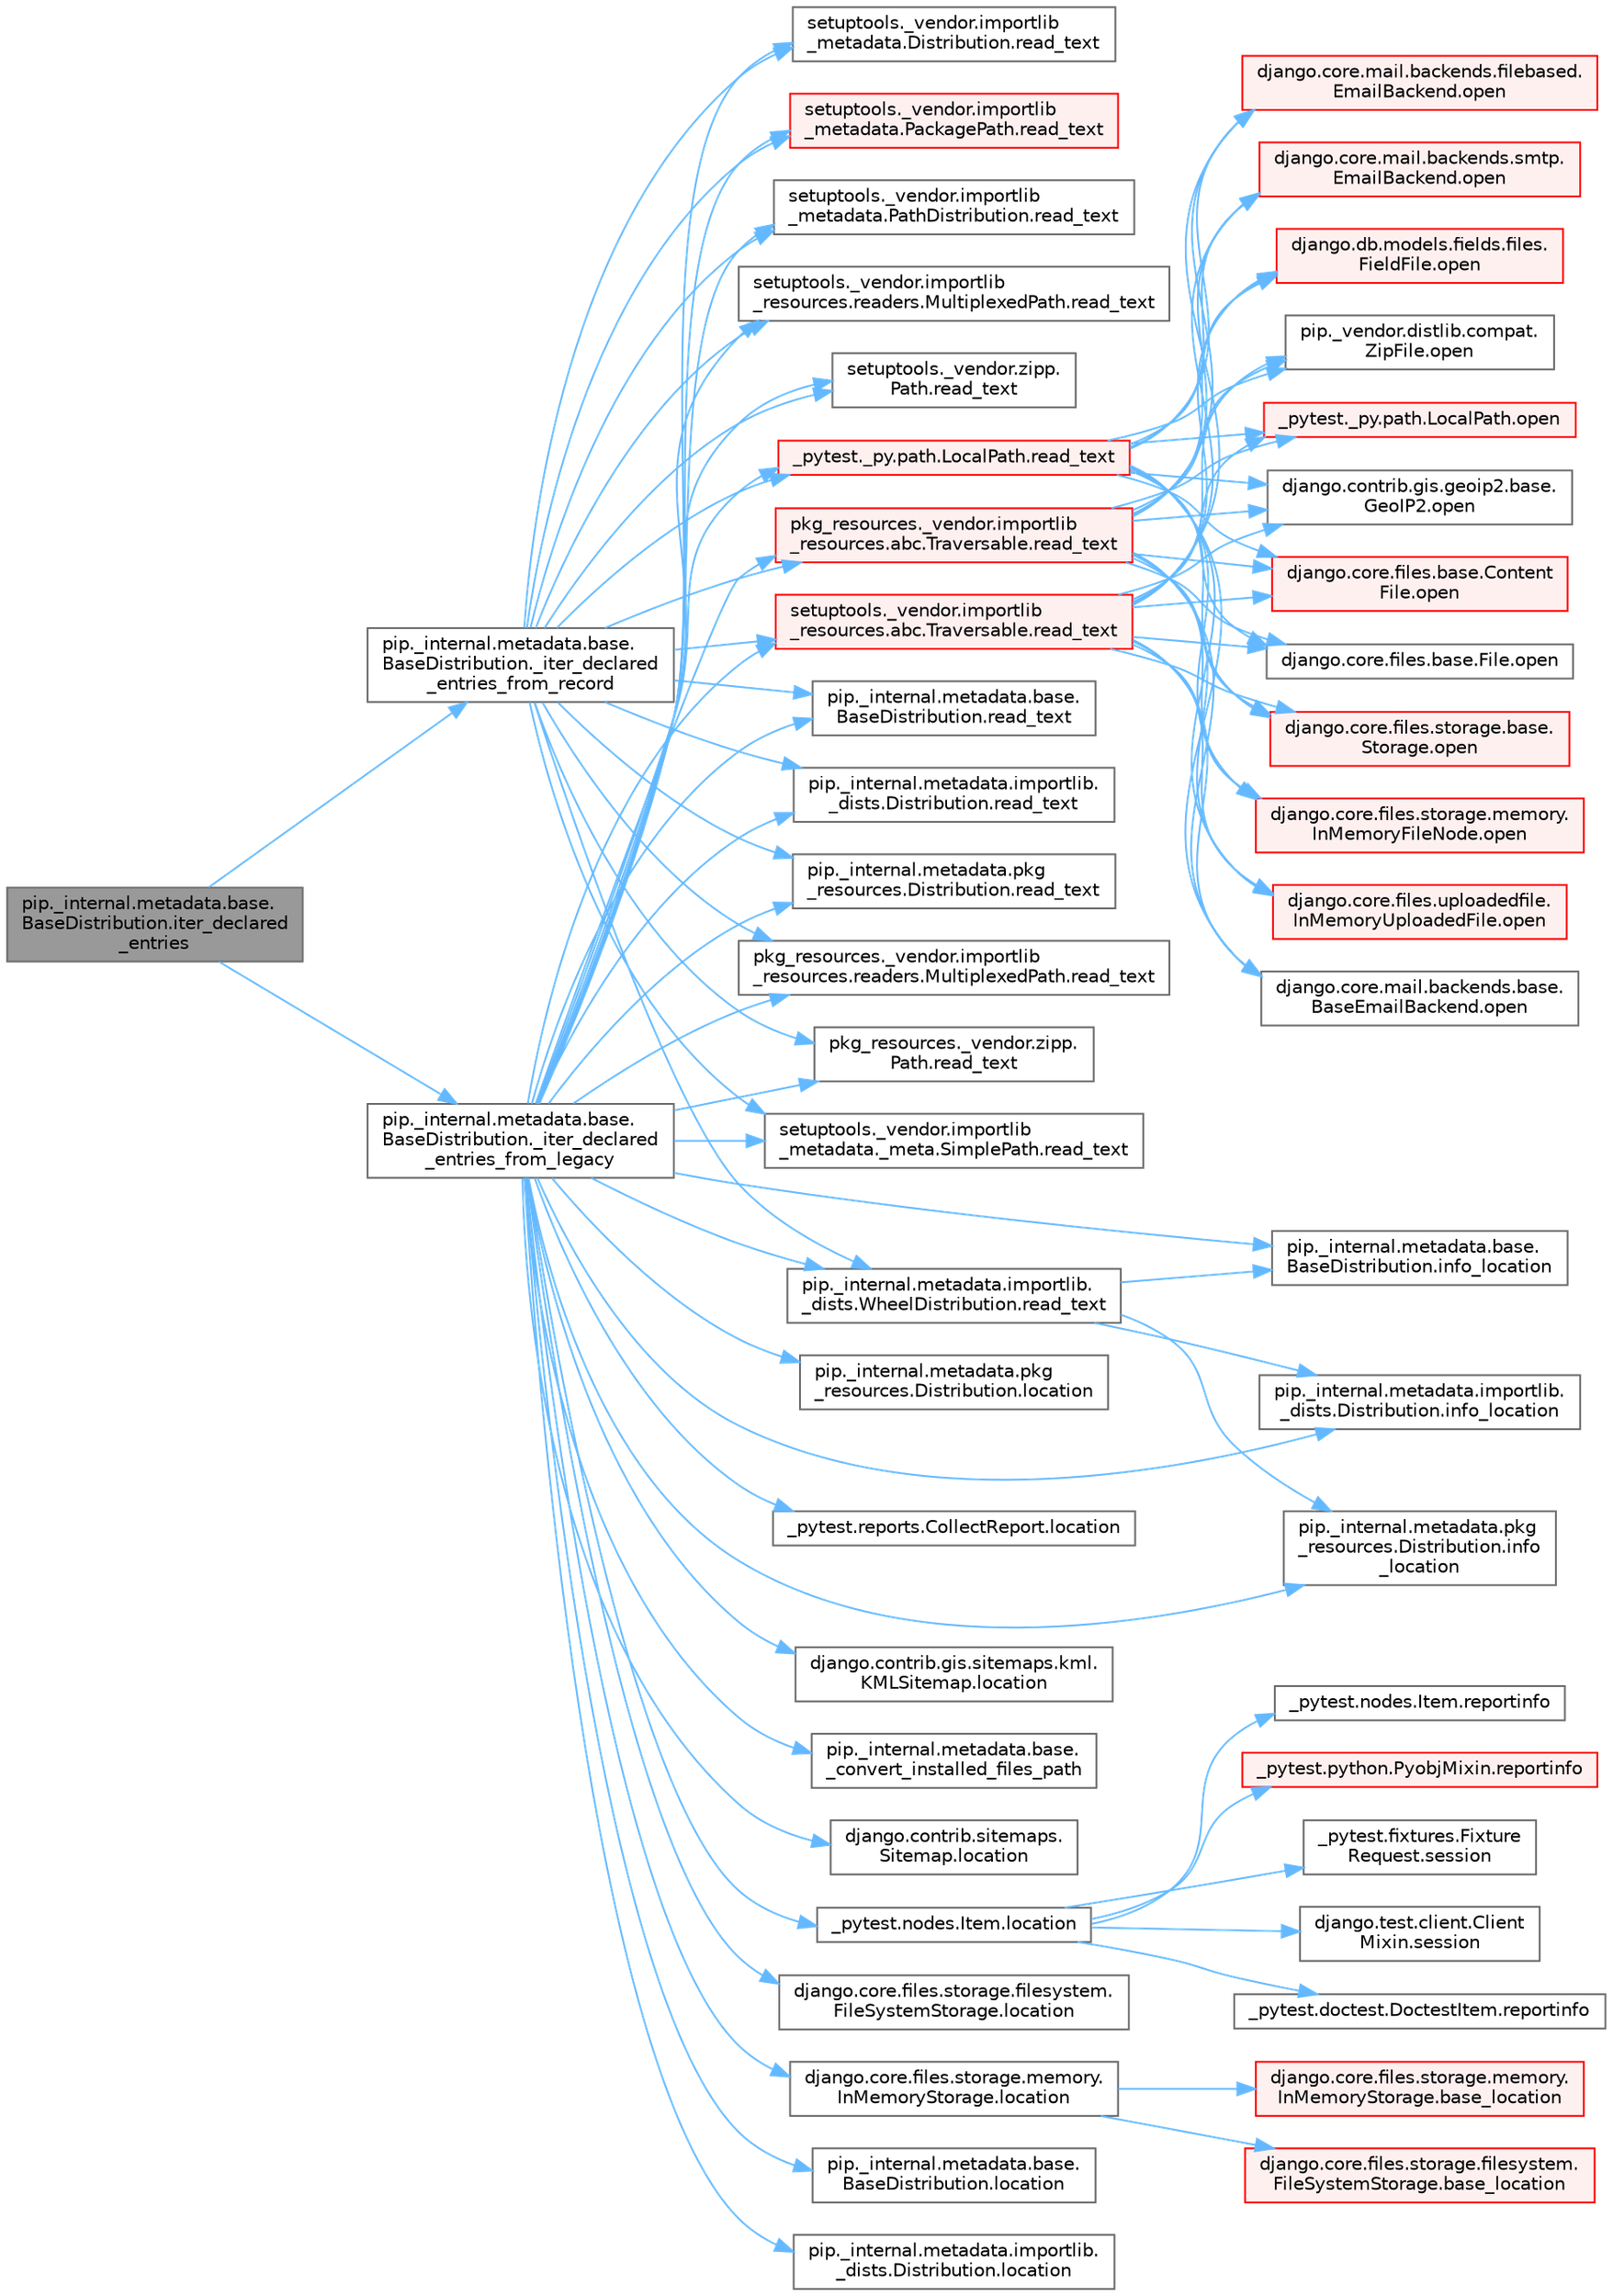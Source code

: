 digraph "pip._internal.metadata.base.BaseDistribution.iter_declared_entries"
{
 // LATEX_PDF_SIZE
  bgcolor="transparent";
  edge [fontname=Helvetica,fontsize=10,labelfontname=Helvetica,labelfontsize=10];
  node [fontname=Helvetica,fontsize=10,shape=box,height=0.2,width=0.4];
  rankdir="LR";
  Node1 [id="Node000001",label="pip._internal.metadata.base.\lBaseDistribution.iter_declared\l_entries",height=0.2,width=0.4,color="gray40", fillcolor="grey60", style="filled", fontcolor="black",tooltip=" "];
  Node1 -> Node2 [id="edge1_Node000001_Node000002",color="steelblue1",style="solid",tooltip=" "];
  Node2 [id="Node000002",label="pip._internal.metadata.base.\lBaseDistribution._iter_declared\l_entries_from_legacy",height=0.2,width=0.4,color="grey40", fillcolor="white", style="filled",URL="$classpip_1_1__internal_1_1metadata_1_1base_1_1_base_distribution.html#afe1092a9a3492091a1532c8907ccd9e8",tooltip=" "];
  Node2 -> Node3 [id="edge2_Node000002_Node000003",color="steelblue1",style="solid",tooltip=" "];
  Node3 [id="Node000003",label="pip._internal.metadata.base.\l_convert_installed_files_path",height=0.2,width=0.4,color="grey40", fillcolor="white", style="filled",URL="$namespacepip_1_1__internal_1_1metadata_1_1base.html#a5bb98a7afc297d8d7610f1fd4308ae6f",tooltip=" "];
  Node2 -> Node4 [id="edge3_Node000002_Node000004",color="steelblue1",style="solid",tooltip=" "];
  Node4 [id="Node000004",label="pip._internal.metadata.base.\lBaseDistribution.info_location",height=0.2,width=0.4,color="grey40", fillcolor="white", style="filled",URL="$classpip_1_1__internal_1_1metadata_1_1base_1_1_base_distribution.html#a56619abc0475c8d438b991f8d8e1a055",tooltip=" "];
  Node2 -> Node5 [id="edge4_Node000002_Node000005",color="steelblue1",style="solid",tooltip=" "];
  Node5 [id="Node000005",label="pip._internal.metadata.importlib.\l_dists.Distribution.info_location",height=0.2,width=0.4,color="grey40", fillcolor="white", style="filled",URL="$classpip_1_1__internal_1_1metadata_1_1importlib_1_1__dists_1_1_distribution.html#a5ae7e0b47bf345fbba0a250387f9f878",tooltip=" "];
  Node2 -> Node6 [id="edge5_Node000002_Node000006",color="steelblue1",style="solid",tooltip=" "];
  Node6 [id="Node000006",label="pip._internal.metadata.pkg\l_resources.Distribution.info\l_location",height=0.2,width=0.4,color="grey40", fillcolor="white", style="filled",URL="$classpip_1_1__internal_1_1metadata_1_1pkg__resources_1_1_distribution.html#a35090523d1446c5481fa719a98f60024",tooltip=" "];
  Node2 -> Node7 [id="edge6_Node000002_Node000007",color="steelblue1",style="solid",tooltip=" "];
  Node7 [id="Node000007",label="_pytest.nodes.Item.location",height=0.2,width=0.4,color="grey40", fillcolor="white", style="filled",URL="$class__pytest_1_1nodes_1_1_item.html#a09cd5bab99de1b92a3aa6f76ba8aa206",tooltip=" "];
  Node7 -> Node8 [id="edge7_Node000007_Node000008",color="steelblue1",style="solid",tooltip=" "];
  Node8 [id="Node000008",label="_pytest.doctest.DoctestItem.reportinfo",height=0.2,width=0.4,color="grey40", fillcolor="white", style="filled",URL="$class__pytest_1_1doctest_1_1_doctest_item.html#a00a7c63dfd7841cdaabdfa5868b3527e",tooltip=" "];
  Node7 -> Node9 [id="edge8_Node000007_Node000009",color="steelblue1",style="solid",tooltip=" "];
  Node9 [id="Node000009",label="_pytest.nodes.Item.reportinfo",height=0.2,width=0.4,color="grey40", fillcolor="white", style="filled",URL="$class__pytest_1_1nodes_1_1_item.html#acefddfa0bee9995e894706e25592e894",tooltip=" "];
  Node7 -> Node10 [id="edge9_Node000007_Node000010",color="steelblue1",style="solid",tooltip=" "];
  Node10 [id="Node000010",label="_pytest.python.PyobjMixin.reportinfo",height=0.2,width=0.4,color="red", fillcolor="#FFF0F0", style="filled",URL="$class__pytest_1_1python_1_1_pyobj_mixin.html#a2ca5e945a25b4905a7eb6c4f01f48191",tooltip=" "];
  Node7 -> Node16 [id="edge10_Node000007_Node000016",color="steelblue1",style="solid",tooltip=" "];
  Node16 [id="Node000016",label="_pytest.fixtures.Fixture\lRequest.session",height=0.2,width=0.4,color="grey40", fillcolor="white", style="filled",URL="$class__pytest_1_1fixtures_1_1_fixture_request.html#a036bd83bde7d69bd385c8404bb0f8dd7",tooltip=" "];
  Node7 -> Node17 [id="edge11_Node000007_Node000017",color="steelblue1",style="solid",tooltip=" "];
  Node17 [id="Node000017",label="django.test.client.Client\lMixin.session",height=0.2,width=0.4,color="grey40", fillcolor="white", style="filled",URL="$classdjango_1_1test_1_1client_1_1_client_mixin.html#af7f22841bb68fc37a4cccb6b8d92dc40",tooltip=" "];
  Node2 -> Node18 [id="edge12_Node000002_Node000018",color="steelblue1",style="solid",tooltip=" "];
  Node18 [id="Node000018",label="_pytest.reports.CollectReport.location",height=0.2,width=0.4,color="grey40", fillcolor="white", style="filled",URL="$class__pytest_1_1reports_1_1_collect_report.html#a3df6c3a6598c22fd46d30789b1a43393",tooltip=" "];
  Node2 -> Node19 [id="edge13_Node000002_Node000019",color="steelblue1",style="solid",tooltip=" "];
  Node19 [id="Node000019",label="django.contrib.gis.sitemaps.kml.\lKMLSitemap.location",height=0.2,width=0.4,color="grey40", fillcolor="white", style="filled",URL="$classdjango_1_1contrib_1_1gis_1_1sitemaps_1_1kml_1_1_k_m_l_sitemap.html#aeae9b718dc149bb1b470a9c52ac5628f",tooltip=" "];
  Node2 -> Node20 [id="edge14_Node000002_Node000020",color="steelblue1",style="solid",tooltip=" "];
  Node20 [id="Node000020",label="django.contrib.sitemaps.\lSitemap.location",height=0.2,width=0.4,color="grey40", fillcolor="white", style="filled",URL="$classdjango_1_1contrib_1_1sitemaps_1_1_sitemap.html#aa50de5996662f62a25b44d826e56f3d1",tooltip=" "];
  Node2 -> Node21 [id="edge15_Node000002_Node000021",color="steelblue1",style="solid",tooltip=" "];
  Node21 [id="Node000021",label="django.core.files.storage.filesystem.\lFileSystemStorage.location",height=0.2,width=0.4,color="grey40", fillcolor="white", style="filled",URL="$classdjango_1_1core_1_1files_1_1storage_1_1filesystem_1_1_file_system_storage.html#a96c687dfbe5a613789ce671d432b4e05",tooltip=" "];
  Node2 -> Node22 [id="edge16_Node000002_Node000022",color="steelblue1",style="solid",tooltip=" "];
  Node22 [id="Node000022",label="django.core.files.storage.memory.\lInMemoryStorage.location",height=0.2,width=0.4,color="grey40", fillcolor="white", style="filled",URL="$classdjango_1_1core_1_1files_1_1storage_1_1memory_1_1_in_memory_storage.html#ac07879a754326faa2de48cb4929aec21",tooltip=" "];
  Node22 -> Node23 [id="edge17_Node000022_Node000023",color="steelblue1",style="solid",tooltip=" "];
  Node23 [id="Node000023",label="django.core.files.storage.filesystem.\lFileSystemStorage.base_location",height=0.2,width=0.4,color="red", fillcolor="#FFF0F0", style="filled",URL="$classdjango_1_1core_1_1files_1_1storage_1_1filesystem_1_1_file_system_storage.html#aab15e13dc9df22740960fa72aba72da5",tooltip=" "];
  Node22 -> Node4527 [id="edge18_Node000022_Node004527",color="steelblue1",style="solid",tooltip=" "];
  Node4527 [id="Node004527",label="django.core.files.storage.memory.\lInMemoryStorage.base_location",height=0.2,width=0.4,color="red", fillcolor="#FFF0F0", style="filled",URL="$classdjango_1_1core_1_1files_1_1storage_1_1memory_1_1_in_memory_storage.html#a9602f1ede0aef08a10acc830af0caa7e",tooltip=" "];
  Node2 -> Node474 [id="edge19_Node000002_Node000474",color="steelblue1",style="solid",tooltip=" "];
  Node474 [id="Node000474",label="pip._internal.metadata.base.\lBaseDistribution.location",height=0.2,width=0.4,color="grey40", fillcolor="white", style="filled",URL="$classpip_1_1__internal_1_1metadata_1_1base_1_1_base_distribution.html#af41d226a9fda04459c2e55c71152b3b0",tooltip=" "];
  Node2 -> Node475 [id="edge20_Node000002_Node000475",color="steelblue1",style="solid",tooltip=" "];
  Node475 [id="Node000475",label="pip._internal.metadata.importlib.\l_dists.Distribution.location",height=0.2,width=0.4,color="grey40", fillcolor="white", style="filled",URL="$classpip_1_1__internal_1_1metadata_1_1importlib_1_1__dists_1_1_distribution.html#a501af487c943a5f3c1caf6464b7b7abf",tooltip=" "];
  Node2 -> Node476 [id="edge21_Node000002_Node000476",color="steelblue1",style="solid",tooltip=" "];
  Node476 [id="Node000476",label="pip._internal.metadata.pkg\l_resources.Distribution.location",height=0.2,width=0.4,color="grey40", fillcolor="white", style="filled",URL="$classpip_1_1__internal_1_1metadata_1_1pkg__resources_1_1_distribution.html#a0f2f12c49a237ef615c9763d10b66e6b",tooltip=" "];
  Node2 -> Node460 [id="edge22_Node000002_Node000460",color="steelblue1",style="solid",tooltip=" "];
  Node460 [id="Node000460",label="_pytest._py.path.LocalPath.read_text",height=0.2,width=0.4,color="red", fillcolor="#FFF0F0", style="filled",URL="$class__pytest_1_1__py_1_1path_1_1_local_path.html#aea3efa14b998c32e27f6604263858398",tooltip=" "];
  Node460 -> Node214 [id="edge23_Node000460_Node000214",color="steelblue1",style="solid",tooltip=" "];
  Node214 [id="Node000214",label="_pytest._py.path.LocalPath.open",height=0.2,width=0.4,color="red", fillcolor="#FFF0F0", style="filled",URL="$class__pytest_1_1__py_1_1path_1_1_local_path.html#ac72dbda993b11dc52a738bfc6267dda0",tooltip=" "];
  Node460 -> Node234 [id="edge24_Node000460_Node000234",color="steelblue1",style="solid",tooltip=" "];
  Node234 [id="Node000234",label="django.contrib.gis.geoip2.base.\lGeoIP2.open",height=0.2,width=0.4,color="grey40", fillcolor="white", style="filled",URL="$classdjango_1_1contrib_1_1gis_1_1geoip2_1_1base_1_1_geo_i_p2.html#a39b20c40f1d3f4e4a37f9a4b8cd40e4d",tooltip=" "];
  Node460 -> Node235 [id="edge25_Node000460_Node000235",color="steelblue1",style="solid",tooltip=" "];
  Node235 [id="Node000235",label="django.core.files.base.Content\lFile.open",height=0.2,width=0.4,color="red", fillcolor="#FFF0F0", style="filled",URL="$classdjango_1_1core_1_1files_1_1base_1_1_content_file.html#a2d9c2fb349c078834c401c23b3b10250",tooltip=" "];
  Node460 -> Node461 [id="edge26_Node000460_Node000461",color="steelblue1",style="solid",tooltip=" "];
  Node461 [id="Node000461",label="django.core.files.base.File.open",height=0.2,width=0.4,color="grey40", fillcolor="white", style="filled",URL="$classdjango_1_1core_1_1files_1_1base_1_1_file.html#a77453efc21bb631b97bff9f6aff27eb1",tooltip=" "];
  Node460 -> Node462 [id="edge27_Node000460_Node000462",color="steelblue1",style="solid",tooltip=" "];
  Node462 [id="Node000462",label="django.core.files.storage.base.\lStorage.open",height=0.2,width=0.4,color="red", fillcolor="#FFF0F0", style="filled",URL="$classdjango_1_1core_1_1files_1_1storage_1_1base_1_1_storage.html#a83f5a2f19c0564c4a1732f88b32c4b49",tooltip=" "];
  Node460 -> Node793 [id="edge28_Node000460_Node000793",color="steelblue1",style="solid",tooltip=" "];
  Node793 [id="Node000793",label="django.core.files.storage.memory.\lInMemoryFileNode.open",height=0.2,width=0.4,color="red", fillcolor="#FFF0F0", style="filled",URL="$classdjango_1_1core_1_1files_1_1storage_1_1memory_1_1_in_memory_file_node.html#a5c6b58cc9c725338da58591f6c689798",tooltip=" "];
  Node460 -> Node797 [id="edge29_Node000460_Node000797",color="steelblue1",style="solid",tooltip=" "];
  Node797 [id="Node000797",label="django.core.files.uploadedfile.\lInMemoryUploadedFile.open",height=0.2,width=0.4,color="red", fillcolor="#FFF0F0", style="filled",URL="$classdjango_1_1core_1_1files_1_1uploadedfile_1_1_in_memory_uploaded_file.html#a7f211d59dc27d050a61d27ca2e0f5f40",tooltip=" "];
  Node460 -> Node798 [id="edge30_Node000460_Node000798",color="steelblue1",style="solid",tooltip=" "];
  Node798 [id="Node000798",label="django.core.mail.backends.base.\lBaseEmailBackend.open",height=0.2,width=0.4,color="grey40", fillcolor="white", style="filled",URL="$classdjango_1_1core_1_1mail_1_1backends_1_1base_1_1_base_email_backend.html#af6f1cc1a0a6e09c1461109c5dab1557b",tooltip=" "];
  Node460 -> Node799 [id="edge31_Node000460_Node000799",color="steelblue1",style="solid",tooltip=" "];
  Node799 [id="Node000799",label="django.core.mail.backends.filebased.\lEmailBackend.open",height=0.2,width=0.4,color="red", fillcolor="#FFF0F0", style="filled",URL="$classdjango_1_1core_1_1mail_1_1backends_1_1filebased_1_1_email_backend.html#acc1a9fd1f47e8c6b22587d70427d0bf9",tooltip=" "];
  Node460 -> Node800 [id="edge32_Node000460_Node000800",color="steelblue1",style="solid",tooltip=" "];
  Node800 [id="Node000800",label="django.core.mail.backends.smtp.\lEmailBackend.open",height=0.2,width=0.4,color="red", fillcolor="#FFF0F0", style="filled",URL="$classdjango_1_1core_1_1mail_1_1backends_1_1smtp_1_1_email_backend.html#a739b3a346c87c0fd9854f988b8a4dd3a",tooltip=" "];
  Node460 -> Node818 [id="edge33_Node000460_Node000818",color="steelblue1",style="solid",tooltip=" "];
  Node818 [id="Node000818",label="django.db.models.fields.files.\lFieldFile.open",height=0.2,width=0.4,color="red", fillcolor="#FFF0F0", style="filled",URL="$classdjango_1_1db_1_1models_1_1fields_1_1files_1_1_field_file.html#ac17332adacb50b3ff23da63ecbe5561f",tooltip=" "];
  Node460 -> Node830 [id="edge34_Node000460_Node000830",color="steelblue1",style="solid",tooltip=" "];
  Node830 [id="Node000830",label="pip._vendor.distlib.compat.\lZipFile.open",height=0.2,width=0.4,color="grey40", fillcolor="white", style="filled",URL="$classpip_1_1__vendor_1_1distlib_1_1compat_1_1_zip_file.html#a50609c5c9b216af3068c9c2881abdeda",tooltip=" "];
  Node2 -> Node788 [id="edge35_Node000002_Node000788",color="steelblue1",style="solid",tooltip=" "];
  Node788 [id="Node000788",label="pip._internal.metadata.base.\lBaseDistribution.read_text",height=0.2,width=0.4,color="grey40", fillcolor="white", style="filled",URL="$classpip_1_1__internal_1_1metadata_1_1base_1_1_base_distribution.html#aee8b95b847303b9f182a3e50fa87117b",tooltip=" "];
  Node2 -> Node789 [id="edge36_Node000002_Node000789",color="steelblue1",style="solid",tooltip=" "];
  Node789 [id="Node000789",label="pip._internal.metadata.importlib.\l_dists.Distribution.read_text",height=0.2,width=0.4,color="grey40", fillcolor="white", style="filled",URL="$classpip_1_1__internal_1_1metadata_1_1importlib_1_1__dists_1_1_distribution.html#a021582f7f44124b7bb65f852028af7b3",tooltip=" "];
  Node2 -> Node790 [id="edge37_Node000002_Node000790",color="steelblue1",style="solid",tooltip=" "];
  Node790 [id="Node000790",label="pip._internal.metadata.importlib.\l_dists.WheelDistribution.read_text",height=0.2,width=0.4,color="grey40", fillcolor="white", style="filled",URL="$classpip_1_1__internal_1_1metadata_1_1importlib_1_1__dists_1_1_wheel_distribution.html#aa3193bac38c166aa24bce971bf339d08",tooltip=" "];
  Node790 -> Node4 [id="edge38_Node000790_Node000004",color="steelblue1",style="solid",tooltip=" "];
  Node790 -> Node5 [id="edge39_Node000790_Node000005",color="steelblue1",style="solid",tooltip=" "];
  Node790 -> Node6 [id="edge40_Node000790_Node000006",color="steelblue1",style="solid",tooltip=" "];
  Node2 -> Node791 [id="edge41_Node000002_Node000791",color="steelblue1",style="solid",tooltip=" "];
  Node791 [id="Node000791",label="pip._internal.metadata.pkg\l_resources.Distribution.read_text",height=0.2,width=0.4,color="grey40", fillcolor="white", style="filled",URL="$classpip_1_1__internal_1_1metadata_1_1pkg__resources_1_1_distribution.html#a0cf924ce0fc51f545d24d00b1e62d304",tooltip=" "];
  Node2 -> Node792 [id="edge42_Node000002_Node000792",color="steelblue1",style="solid",tooltip=" "];
  Node792 [id="Node000792",label="pkg_resources._vendor.importlib\l_resources.abc.Traversable.read_text",height=0.2,width=0.4,color="red", fillcolor="#FFF0F0", style="filled",URL="$classpkg__resources_1_1__vendor_1_1importlib__resources_1_1abc_1_1_traversable.html#a2fa0982edeea4b5f1a38953c1d81f10b",tooltip=" "];
  Node792 -> Node214 [id="edge43_Node000792_Node000214",color="steelblue1",style="solid",tooltip=" "];
  Node792 -> Node234 [id="edge44_Node000792_Node000234",color="steelblue1",style="solid",tooltip=" "];
  Node792 -> Node235 [id="edge45_Node000792_Node000235",color="steelblue1",style="solid",tooltip=" "];
  Node792 -> Node461 [id="edge46_Node000792_Node000461",color="steelblue1",style="solid",tooltip=" "];
  Node792 -> Node462 [id="edge47_Node000792_Node000462",color="steelblue1",style="solid",tooltip=" "];
  Node792 -> Node793 [id="edge48_Node000792_Node000793",color="steelblue1",style="solid",tooltip=" "];
  Node792 -> Node797 [id="edge49_Node000792_Node000797",color="steelblue1",style="solid",tooltip=" "];
  Node792 -> Node798 [id="edge50_Node000792_Node000798",color="steelblue1",style="solid",tooltip=" "];
  Node792 -> Node799 [id="edge51_Node000792_Node000799",color="steelblue1",style="solid",tooltip=" "];
  Node792 -> Node800 [id="edge52_Node000792_Node000800",color="steelblue1",style="solid",tooltip=" "];
  Node792 -> Node818 [id="edge53_Node000792_Node000818",color="steelblue1",style="solid",tooltip=" "];
  Node792 -> Node830 [id="edge54_Node000792_Node000830",color="steelblue1",style="solid",tooltip=" "];
  Node2 -> Node1166 [id="edge55_Node000002_Node001166",color="steelblue1",style="solid",tooltip=" "];
  Node1166 [id="Node001166",label="pkg_resources._vendor.importlib\l_resources.readers.MultiplexedPath.read_text",height=0.2,width=0.4,color="grey40", fillcolor="white", style="filled",URL="$classpkg__resources_1_1__vendor_1_1importlib__resources_1_1readers_1_1_multiplexed_path.html#a8f849a312b90d152317d151463828cc3",tooltip=" "];
  Node2 -> Node1167 [id="edge56_Node000002_Node001167",color="steelblue1",style="solid",tooltip=" "];
  Node1167 [id="Node001167",label="pkg_resources._vendor.zipp.\lPath.read_text",height=0.2,width=0.4,color="grey40", fillcolor="white", style="filled",URL="$classpkg__resources_1_1__vendor_1_1zipp_1_1_path.html#ae61c0d791af6980df9f3a12d535e9bcd",tooltip=" "];
  Node2 -> Node1168 [id="edge57_Node000002_Node001168",color="steelblue1",style="solid",tooltip=" "];
  Node1168 [id="Node001168",label="setuptools._vendor.importlib\l_metadata._meta.SimplePath.read_text",height=0.2,width=0.4,color="grey40", fillcolor="white", style="filled",URL="$classsetuptools_1_1__vendor_1_1importlib__metadata_1_1__meta_1_1_simple_path.html#a84f0d195228a821cc844ea9f1b3f3449",tooltip=" "];
  Node2 -> Node1169 [id="edge58_Node000002_Node001169",color="steelblue1",style="solid",tooltip=" "];
  Node1169 [id="Node001169",label="setuptools._vendor.importlib\l_metadata.Distribution.read_text",height=0.2,width=0.4,color="grey40", fillcolor="white", style="filled",URL="$classsetuptools_1_1__vendor_1_1importlib__metadata_1_1_distribution.html#a23d47987a7e86daec1e89198d1daddea",tooltip=" "];
  Node2 -> Node1170 [id="edge59_Node000002_Node001170",color="steelblue1",style="solid",tooltip=" "];
  Node1170 [id="Node001170",label="setuptools._vendor.importlib\l_metadata.PackagePath.read_text",height=0.2,width=0.4,color="red", fillcolor="#FFF0F0", style="filled",URL="$classsetuptools_1_1__vendor_1_1importlib__metadata_1_1_package_path.html#a39242d72760bba73b008f298119b94fa",tooltip=" "];
  Node2 -> Node4213 [id="edge60_Node000002_Node004213",color="steelblue1",style="solid",tooltip=" "];
  Node4213 [id="Node004213",label="setuptools._vendor.importlib\l_metadata.PathDistribution.read_text",height=0.2,width=0.4,color="grey40", fillcolor="white", style="filled",URL="$classsetuptools_1_1__vendor_1_1importlib__metadata_1_1_path_distribution.html#a34fc3493bfea77a9ab9f49df52a40e4b",tooltip=" "];
  Node2 -> Node4214 [id="edge61_Node000002_Node004214",color="steelblue1",style="solid",tooltip=" "];
  Node4214 [id="Node004214",label="setuptools._vendor.importlib\l_resources.abc.Traversable.read_text",height=0.2,width=0.4,color="red", fillcolor="#FFF0F0", style="filled",URL="$classsetuptools_1_1__vendor_1_1importlib__resources_1_1abc_1_1_traversable.html#aee408e70fdcc58915b97b67f3dd981a3",tooltip=" "];
  Node4214 -> Node214 [id="edge62_Node004214_Node000214",color="steelblue1",style="solid",tooltip=" "];
  Node4214 -> Node234 [id="edge63_Node004214_Node000234",color="steelblue1",style="solid",tooltip=" "];
  Node4214 -> Node235 [id="edge64_Node004214_Node000235",color="steelblue1",style="solid",tooltip=" "];
  Node4214 -> Node461 [id="edge65_Node004214_Node000461",color="steelblue1",style="solid",tooltip=" "];
  Node4214 -> Node462 [id="edge66_Node004214_Node000462",color="steelblue1",style="solid",tooltip=" "];
  Node4214 -> Node793 [id="edge67_Node004214_Node000793",color="steelblue1",style="solid",tooltip=" "];
  Node4214 -> Node797 [id="edge68_Node004214_Node000797",color="steelblue1",style="solid",tooltip=" "];
  Node4214 -> Node798 [id="edge69_Node004214_Node000798",color="steelblue1",style="solid",tooltip=" "];
  Node4214 -> Node799 [id="edge70_Node004214_Node000799",color="steelblue1",style="solid",tooltip=" "];
  Node4214 -> Node800 [id="edge71_Node004214_Node000800",color="steelblue1",style="solid",tooltip=" "];
  Node4214 -> Node818 [id="edge72_Node004214_Node000818",color="steelblue1",style="solid",tooltip=" "];
  Node4214 -> Node830 [id="edge73_Node004214_Node000830",color="steelblue1",style="solid",tooltip=" "];
  Node2 -> Node4215 [id="edge74_Node000002_Node004215",color="steelblue1",style="solid",tooltip=" "];
  Node4215 [id="Node004215",label="setuptools._vendor.importlib\l_resources.readers.MultiplexedPath.read_text",height=0.2,width=0.4,color="grey40", fillcolor="white", style="filled",URL="$classsetuptools_1_1__vendor_1_1importlib__resources_1_1readers_1_1_multiplexed_path.html#a0518724e7903c8da431de10762e01692",tooltip=" "];
  Node2 -> Node4216 [id="edge75_Node000002_Node004216",color="steelblue1",style="solid",tooltip=" "];
  Node4216 [id="Node004216",label="setuptools._vendor.zipp.\lPath.read_text",height=0.2,width=0.4,color="grey40", fillcolor="white", style="filled",URL="$classsetuptools_1_1__vendor_1_1zipp_1_1_path.html#a795c8802cf3ce19b6c9cb6adc2374efd",tooltip=" "];
  Node1 -> Node4528 [id="edge76_Node000001_Node004528",color="steelblue1",style="solid",tooltip=" "];
  Node4528 [id="Node004528",label="pip._internal.metadata.base.\lBaseDistribution._iter_declared\l_entries_from_record",height=0.2,width=0.4,color="grey40", fillcolor="white", style="filled",URL="$classpip_1_1__internal_1_1metadata_1_1base_1_1_base_distribution.html#af8bddd34869792385f11247db796614c",tooltip=" "];
  Node4528 -> Node460 [id="edge77_Node004528_Node000460",color="steelblue1",style="solid",tooltip=" "];
  Node4528 -> Node788 [id="edge78_Node004528_Node000788",color="steelblue1",style="solid",tooltip=" "];
  Node4528 -> Node789 [id="edge79_Node004528_Node000789",color="steelblue1",style="solid",tooltip=" "];
  Node4528 -> Node790 [id="edge80_Node004528_Node000790",color="steelblue1",style="solid",tooltip=" "];
  Node4528 -> Node791 [id="edge81_Node004528_Node000791",color="steelblue1",style="solid",tooltip=" "];
  Node4528 -> Node792 [id="edge82_Node004528_Node000792",color="steelblue1",style="solid",tooltip=" "];
  Node4528 -> Node1166 [id="edge83_Node004528_Node001166",color="steelblue1",style="solid",tooltip=" "];
  Node4528 -> Node1167 [id="edge84_Node004528_Node001167",color="steelblue1",style="solid",tooltip=" "];
  Node4528 -> Node1168 [id="edge85_Node004528_Node001168",color="steelblue1",style="solid",tooltip=" "];
  Node4528 -> Node1169 [id="edge86_Node004528_Node001169",color="steelblue1",style="solid",tooltip=" "];
  Node4528 -> Node1170 [id="edge87_Node004528_Node001170",color="steelblue1",style="solid",tooltip=" "];
  Node4528 -> Node4213 [id="edge88_Node004528_Node004213",color="steelblue1",style="solid",tooltip=" "];
  Node4528 -> Node4214 [id="edge89_Node004528_Node004214",color="steelblue1",style="solid",tooltip=" "];
  Node4528 -> Node4215 [id="edge90_Node004528_Node004215",color="steelblue1",style="solid",tooltip=" "];
  Node4528 -> Node4216 [id="edge91_Node004528_Node004216",color="steelblue1",style="solid",tooltip=" "];
}
